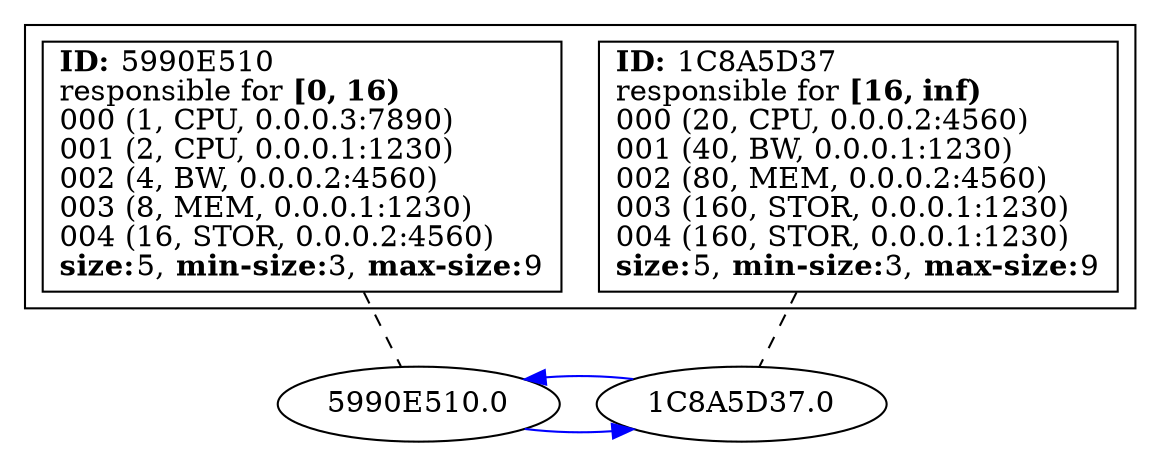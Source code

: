 strict
digraph SkipGraph {

	# vertical
	edge [dir=none style=dashed]
	subgraph {
		"5990E510" -> "5990E510.0"
		}
	subgraph {
		"1C8A5D37" -> "1C8A5D37.0"
		}

	# horizontal
	edge [dir=forward, style=solid]
	subgraph cluster_content {
		rank = same
		"5990E510" [shape=box, label=
			<
				<B>ID:</B> 5990E510<BR ALIGN="LEFT"/>
				responsible for <B>[0, 16)</B><BR ALIGN="LEFT"/>
				000 (1, CPU, 0.0.0.3:7890)<BR ALIGN="LEFT"/>
				001 (2, CPU, 0.0.0.1:1230)<BR ALIGN="LEFT"/>
				002 (4, BW, 0.0.0.2:4560)<BR ALIGN="LEFT"/>
				003 (8, MEM, 0.0.0.1:1230)<BR ALIGN="LEFT"/>
				004 (16, STOR, 0.0.0.2:4560)<BR ALIGN="LEFT"/>
			<B>size:</B>5, <B>min-size:</B>3, <B>max-size:</B>9<BR ALIGN="LEFT"/>			>]
		"1C8A5D37" [shape=box, label=
			<
				<B>ID:</B> 1C8A5D37<BR ALIGN="LEFT"/>
				responsible for <B>[16, inf)</B><BR ALIGN="LEFT"/>
				000 (20, CPU, 0.0.0.2:4560)<BR ALIGN="LEFT"/>
				001 (40, BW, 0.0.0.1:1230)<BR ALIGN="LEFT"/>
				002 (80, MEM, 0.0.0.2:4560)<BR ALIGN="LEFT"/>
				003 (160, STOR, 0.0.0.1:1230)<BR ALIGN="LEFT"/>
				004 (160, STOR, 0.0.0.1:1230)<BR ALIGN="LEFT"/>
			<B>size:</B>5, <B>min-size:</B>3, <B>max-size:</B>9<BR ALIGN="LEFT"/>			>]
	}

	edge [color=blue]
	subgraph 0 {
		rank = same
		label = "Level 0"
		subgraph {
			"5990E510.0" -> "1C8A5D37.0"
			"5990E510.0" -> "1C8A5D37.0"
		}
		subgraph {
			"1C8A5D37.0" -> "5990E510.0"
			"1C8A5D37.0" -> "5990E510.0"
		}
	}


}
